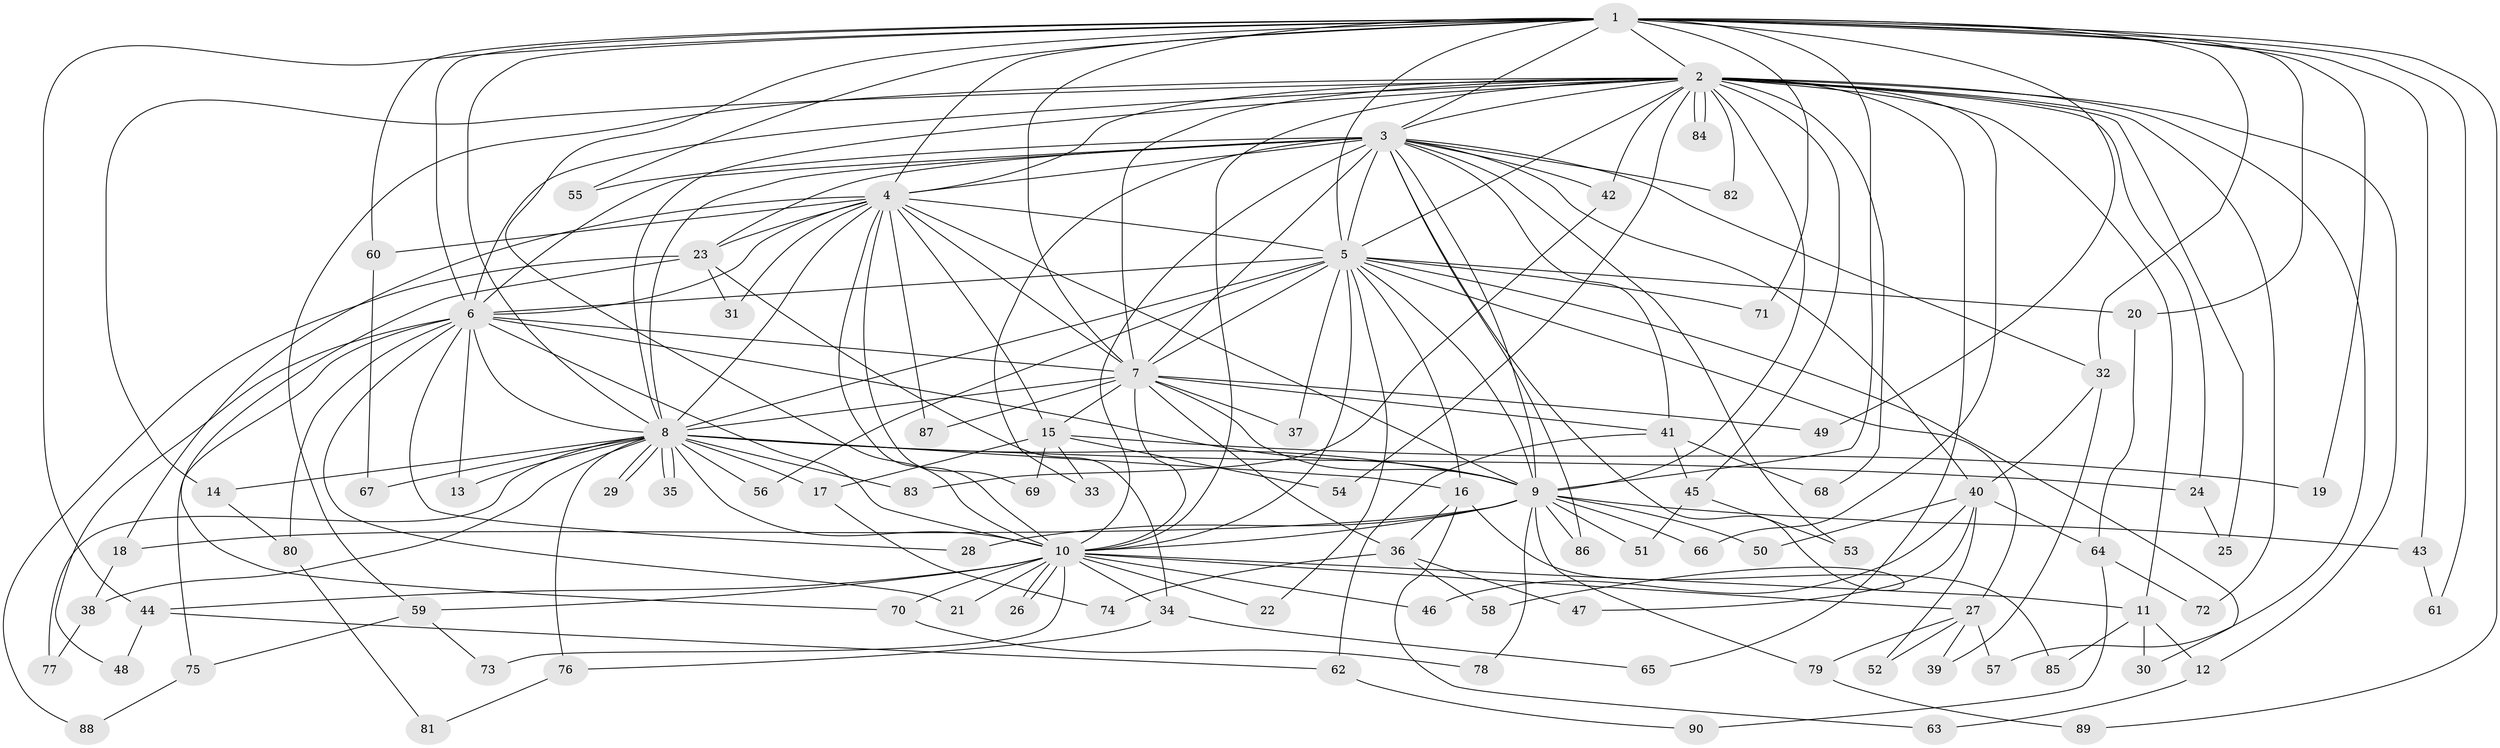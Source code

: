 // coarse degree distribution, {17: 0.034482758620689655, 18: 0.034482758620689655, 13: 0.06896551724137931, 8: 0.034482758620689655, 9: 0.034482758620689655, 6: 0.2413793103448276, 2: 0.10344827586206896, 4: 0.10344827586206896, 3: 0.1724137931034483, 5: 0.10344827586206896, 1: 0.034482758620689655, 7: 0.034482758620689655}
// Generated by graph-tools (version 1.1) at 2025/49/03/04/25 22:49:18]
// undirected, 90 vertices, 205 edges
graph export_dot {
  node [color=gray90,style=filled];
  1;
  2;
  3;
  4;
  5;
  6;
  7;
  8;
  9;
  10;
  11;
  12;
  13;
  14;
  15;
  16;
  17;
  18;
  19;
  20;
  21;
  22;
  23;
  24;
  25;
  26;
  27;
  28;
  29;
  30;
  31;
  32;
  33;
  34;
  35;
  36;
  37;
  38;
  39;
  40;
  41;
  42;
  43;
  44;
  45;
  46;
  47;
  48;
  49;
  50;
  51;
  52;
  53;
  54;
  55;
  56;
  57;
  58;
  59;
  60;
  61;
  62;
  63;
  64;
  65;
  66;
  67;
  68;
  69;
  70;
  71;
  72;
  73;
  74;
  75;
  76;
  77;
  78;
  79;
  80;
  81;
  82;
  83;
  84;
  85;
  86;
  87;
  88;
  89;
  90;
  1 -- 2;
  1 -- 3;
  1 -- 4;
  1 -- 5;
  1 -- 6;
  1 -- 7;
  1 -- 8;
  1 -- 9;
  1 -- 10;
  1 -- 19;
  1 -- 20;
  1 -- 32;
  1 -- 43;
  1 -- 44;
  1 -- 49;
  1 -- 55;
  1 -- 60;
  1 -- 61;
  1 -- 71;
  1 -- 89;
  2 -- 3;
  2 -- 4;
  2 -- 5;
  2 -- 6;
  2 -- 7;
  2 -- 8;
  2 -- 9;
  2 -- 10;
  2 -- 11;
  2 -- 12;
  2 -- 14;
  2 -- 24;
  2 -- 25;
  2 -- 42;
  2 -- 45;
  2 -- 54;
  2 -- 57;
  2 -- 59;
  2 -- 65;
  2 -- 66;
  2 -- 68;
  2 -- 72;
  2 -- 82;
  2 -- 84;
  2 -- 84;
  3 -- 4;
  3 -- 5;
  3 -- 6;
  3 -- 7;
  3 -- 8;
  3 -- 9;
  3 -- 10;
  3 -- 23;
  3 -- 32;
  3 -- 33;
  3 -- 40;
  3 -- 41;
  3 -- 42;
  3 -- 53;
  3 -- 55;
  3 -- 58;
  3 -- 82;
  3 -- 86;
  4 -- 5;
  4 -- 6;
  4 -- 7;
  4 -- 8;
  4 -- 9;
  4 -- 10;
  4 -- 15;
  4 -- 18;
  4 -- 23;
  4 -- 31;
  4 -- 60;
  4 -- 69;
  4 -- 87;
  5 -- 6;
  5 -- 7;
  5 -- 8;
  5 -- 9;
  5 -- 10;
  5 -- 16;
  5 -- 20;
  5 -- 22;
  5 -- 27;
  5 -- 30;
  5 -- 37;
  5 -- 56;
  5 -- 71;
  6 -- 7;
  6 -- 8;
  6 -- 9;
  6 -- 10;
  6 -- 13;
  6 -- 21;
  6 -- 28;
  6 -- 48;
  6 -- 75;
  6 -- 80;
  7 -- 8;
  7 -- 9;
  7 -- 10;
  7 -- 15;
  7 -- 36;
  7 -- 37;
  7 -- 41;
  7 -- 49;
  7 -- 87;
  8 -- 9;
  8 -- 10;
  8 -- 13;
  8 -- 14;
  8 -- 16;
  8 -- 17;
  8 -- 24;
  8 -- 29;
  8 -- 29;
  8 -- 35;
  8 -- 35;
  8 -- 38;
  8 -- 56;
  8 -- 67;
  8 -- 76;
  8 -- 77;
  8 -- 83;
  9 -- 10;
  9 -- 18;
  9 -- 28;
  9 -- 43;
  9 -- 50;
  9 -- 51;
  9 -- 66;
  9 -- 78;
  9 -- 79;
  9 -- 86;
  10 -- 11;
  10 -- 21;
  10 -- 22;
  10 -- 26;
  10 -- 26;
  10 -- 27;
  10 -- 34;
  10 -- 44;
  10 -- 46;
  10 -- 59;
  10 -- 70;
  10 -- 73;
  11 -- 12;
  11 -- 30;
  11 -- 85;
  12 -- 63;
  14 -- 80;
  15 -- 17;
  15 -- 19;
  15 -- 33;
  15 -- 54;
  15 -- 69;
  16 -- 36;
  16 -- 63;
  16 -- 85;
  17 -- 74;
  18 -- 38;
  20 -- 64;
  23 -- 31;
  23 -- 34;
  23 -- 70;
  23 -- 88;
  24 -- 25;
  27 -- 39;
  27 -- 52;
  27 -- 57;
  27 -- 79;
  32 -- 39;
  32 -- 40;
  34 -- 65;
  34 -- 76;
  36 -- 47;
  36 -- 58;
  36 -- 74;
  38 -- 77;
  40 -- 46;
  40 -- 47;
  40 -- 50;
  40 -- 52;
  40 -- 64;
  41 -- 45;
  41 -- 62;
  41 -- 68;
  42 -- 83;
  43 -- 61;
  44 -- 48;
  44 -- 62;
  45 -- 51;
  45 -- 53;
  59 -- 73;
  59 -- 75;
  60 -- 67;
  62 -- 90;
  64 -- 72;
  64 -- 90;
  70 -- 78;
  75 -- 88;
  76 -- 81;
  79 -- 89;
  80 -- 81;
}
